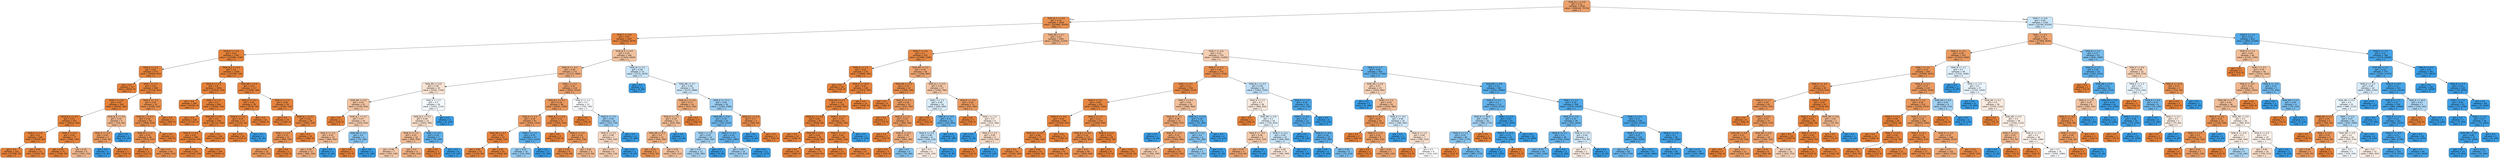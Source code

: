 digraph Tree {
node [shape=box, style="filled, rounded", color="black", fontname=helvetica] ;
edge [fontname=helvetica] ;
0 [label="TASK_N_L <= 0.9\ngini = 0.32\nsamples = 4258\nvalue = [296240, 75750]\nclass = 1", fillcolor="#eca16c"] ;
1 [label="TASK_N_S <= 0.9\ngini = 0.19\nsamples = 3028\nvalue = [263480, 30420]\nclass = 1", fillcolor="#e89050"] ;
0 -> 1 [labeldistance=2.5, labelangle=45, headlabel="True"] ;
2 [label="TASK_F <= 0.9\ngini = 0.07\nsamples = 2027\nvalue = [206920, 8070]\nclass = 1", fillcolor="#e68641"] ;
1 -> 2 ;
3 [label="TASK_R <= -0.5\ngini = 0.01\nsamples = 1781\nvalue = [193480, 1140]\nclass = 1", fillcolor="#e5823a"] ;
2 -> 3 ;
4 [label="TASK_E <= 1.5\ngini = 0.03\nsamples = 572\nvalue = [59780, 810]\nclass = 1", fillcolor="#e5833c"] ;
3 -> 4 ;
5 [label="gini = 0.0\nsamples = 74\nvalue = [8050, 0]\nclass = 1", fillcolor="#e58139"] ;
4 -> 5 ;
6 [label="TASK_I <= 2.5\ngini = 0.03\nsamples = 498\nvalue = [51730, 810]\nclass = 1", fillcolor="#e5833c"] ;
4 -> 6 ;
7 [label="TASK_F <= 0.6\ngini = 0.01\nsamples = 445\nvalue = [46550, 300]\nclass = 1", fillcolor="#e5823a"] ;
6 -> 7 ;
8 [label="TASK_N_S <= 0.5\ngini = 0.01\nsamples = 441\nvalue = [46410, 240]\nclass = 1", fillcolor="#e5823a"] ;
7 -> 8 ;
9 [label="TASK_E <= 2.5\ngini = 0.0\nsamples = 364\nvalue = [38430, 60]\nclass = 1", fillcolor="#e58139"] ;
8 -> 9 ;
10 [label="gini = 0.0\nsamples = 352\nvalue = [37380, 30]\nclass = 1", fillcolor="#e58139"] ;
9 -> 10 ;
11 [label="gini = 0.05\nsamples = 12\nvalue = [1050, 30]\nclass = 1", fillcolor="#e6853f"] ;
9 -> 11 ;
12 [label="TASK_F <= 0.3\ngini = 0.04\nsamples = 77\nvalue = [7980, 180]\nclass = 1", fillcolor="#e6843d"] ;
8 -> 12 ;
13 [label="gini = 0.01\nsamples = 71\nvalue = [7630, 30]\nclass = 1", fillcolor="#e5813a"] ;
12 -> 13 ;
14 [label="gini = 0.42\nsamples = 6\nvalue = [350, 150]\nclass = 1", fillcolor="#f0b78e"] ;
12 -> 14 ;
15 [label="TASK_N_S <= 0.5\ngini = 0.42\nsamples = 4\nvalue = [140, 60]\nclass = 1", fillcolor="#f0b78e"] ;
7 -> 15 ;
16 [label="TASK_D <= 1.5\ngini = 0.29\nsamples = 3\nvalue = [140, 30]\nclass = 1", fillcolor="#eb9c63"] ;
15 -> 16 ;
17 [label="gini = 0.0\nsamples = 1\nvalue = [0, 30]\nclass = 3", fillcolor="#399de5"] ;
16 -> 17 ;
18 [label="gini = 0.0\nsamples = 2\nvalue = [140, 0]\nclass = 1", fillcolor="#e58139"] ;
16 -> 18 ;
19 [label="gini = 0.0\nsamples = 1\nvalue = [0, 30]\nclass = 3", fillcolor="#399de5"] ;
15 -> 19 ;
20 [label="TASK_E <= 2.5\ngini = 0.16\nsamples = 53\nvalue = [5180, 510]\nclass = 1", fillcolor="#e88d4c"] ;
6 -> 20 ;
21 [label="TASK_N_L <= 0.3\ngini = 0.18\nsamples = 50\nvalue = [4690, 510]\nclass = 1", fillcolor="#e88f4f"] ;
20 -> 21 ;
22 [label="TASK_M <= 1.5\ngini = 0.19\nsamples = 46\nvalue = [4270, 510]\nclass = 1", fillcolor="#e89051"] ;
21 -> 22 ;
23 [label="gini = 0.0\nsamples = 2\nvalue = [210, 0]\nclass = 1", fillcolor="#e58139"] ;
22 -> 23 ;
24 [label="gini = 0.2\nsamples = 44\nvalue = [4060, 510]\nclass = 1", fillcolor="#e89152"] ;
22 -> 24 ;
25 [label="gini = 0.0\nsamples = 4\nvalue = [420, 0]\nclass = 1", fillcolor="#e58139"] ;
21 -> 25 ;
26 [label="gini = 0.0\nsamples = 3\nvalue = [490, 0]\nclass = 1", fillcolor="#e58139"] ;
20 -> 26 ;
27 [label="TASK_N_S <= 0.5\ngini = 0.0\nsamples = 1209\nvalue = [133700, 330]\nclass = 1", fillcolor="#e58139"] ;
3 -> 27 ;
28 [label="TASK_D <= 1.5\ngini = 0.0\nsamples = 1092\nvalue = [120610, 150]\nclass = 1", fillcolor="#e58139"] ;
27 -> 28 ;
29 [label="gini = 0.0\nsamples = 394\nvalue = [42350, 0]\nclass = 1", fillcolor="#e58139"] ;
28 -> 29 ;
30 [label="TASK_I <= 1.5\ngini = 0.0\nsamples = 698\nvalue = [78260, 150]\nclass = 1", fillcolor="#e58139"] ;
28 -> 30 ;
31 [label="gini = 0.0\nsamples = 158\nvalue = [17150, 0]\nclass = 1", fillcolor="#e58139"] ;
30 -> 31 ;
32 [label="TASK_RN <= 0.9\ngini = 0.0\nsamples = 540\nvalue = [61110, 150]\nclass = 1", fillcolor="#e58139"] ;
30 -> 32 ;
33 [label="TASK_R <= 0.5\ngini = 0.01\nsamples = 394\nvalue = [44240, 150]\nclass = 1", fillcolor="#e5813a"] ;
32 -> 33 ;
34 [label="gini = 0.02\nsamples = 145\nvalue = [15190, 150]\nclass = 1", fillcolor="#e5823b"] ;
33 -> 34 ;
35 [label="gini = 0.0\nsamples = 249\nvalue = [29050, 0]\nclass = 1", fillcolor="#e58139"] ;
33 -> 35 ;
36 [label="gini = 0.0\nsamples = 146\nvalue = [16870, 0]\nclass = 1", fillcolor="#e58139"] ;
32 -> 36 ;
37 [label="TASK_RN <= 0.9\ngini = 0.03\nsamples = 117\nvalue = [13090, 180]\nclass = 1", fillcolor="#e5833c"] ;
27 -> 37 ;
38 [label="TASK_R <= 0.5\ngini = 0.01\nsamples = 78\nvalue = [8750, 30]\nclass = 1", fillcolor="#e5813a"] ;
37 -> 38 ;
39 [label="TASK_E <= 2.5\ngini = 0.03\nsamples = 17\nvalue = [2170, 30]\nclass = 1", fillcolor="#e5833c"] ;
38 -> 39 ;
40 [label="gini = 0.0\nsamples = 16\nvalue = [2170, 0]\nclass = 1", fillcolor="#e58139"] ;
39 -> 40 ;
41 [label="gini = 0.0\nsamples = 1\nvalue = [0, 30]\nclass = 3", fillcolor="#399de5"] ;
39 -> 41 ;
42 [label="gini = 0.0\nsamples = 61\nvalue = [6580, 0]\nclass = 1", fillcolor="#e58139"] ;
38 -> 42 ;
43 [label="TASK_D <= 1.5\ngini = 0.06\nsamples = 39\nvalue = [4340, 150]\nclass = 1", fillcolor="#e68540"] ;
37 -> 43 ;
44 [label="gini = 0.0\nsamples = 10\nvalue = [1400, 0]\nclass = 1", fillcolor="#e58139"] ;
43 -> 44 ;
45 [label="TASK_N_L <= 0.1\ngini = 0.09\nsamples = 29\nvalue = [2940, 150]\nclass = 1", fillcolor="#e68743"] ;
43 -> 45 ;
46 [label="TASK_I <= 2.5\ngini = 0.23\nsamples = 11\nvalue = [980, 150]\nclass = 1", fillcolor="#e99457"] ;
45 -> 46 ;
47 [label="gini = 0.26\nsamples = 10\nvalue = [840, 150]\nclass = 1", fillcolor="#ea985c"] ;
46 -> 47 ;
48 [label="gini = 0.0\nsamples = 1\nvalue = [140, 0]\nclass = 1", fillcolor="#e58139"] ;
46 -> 48 ;
49 [label="gini = 0.0\nsamples = 18\nvalue = [1960, 0]\nclass = 1", fillcolor="#e58139"] ;
45 -> 49 ;
50 [label="TASK_N_S <= 0.5\ngini = 0.45\nsamples = 246\nvalue = [13440, 6930]\nclass = 1", fillcolor="#f2c29f"] ;
2 -> 50 ;
51 [label="TASK_R <= -0.5\ngini = 0.38\nsamples = 172\nvalue = [11270, 3960]\nclass = 1", fillcolor="#eead7f"] ;
50 -> 51 ;
52 [label="TASK_RN <= 0.9\ngini = 0.49\nsamples = 53\nvalue = [2240, 1740]\nclass = 1", fillcolor="#f9e3d3"] ;
51 -> 52 ;
53 [label="TASK_RN <= 0.5\ngini = 0.45\nsamples = 25\nvalue = [1190, 630]\nclass = 1", fillcolor="#f3c4a2"] ;
52 -> 53 ;
54 [label="gini = 0.0\nsamples = 1\nvalue = [140, 0]\nclass = 1", fillcolor="#e58139"] ;
53 -> 54 ;
55 [label="TASK_N_L <= 0.1\ngini = 0.47\nsamples = 24\nvalue = [1050, 630]\nclass = 1", fillcolor="#f5cdb0"] ;
53 -> 55 ;
56 [label="TASK_E <= 2.5\ngini = 0.43\nsamples = 20\nvalue = [980, 450]\nclass = 1", fillcolor="#f1bb94"] ;
55 -> 56 ;
57 [label="gini = 0.39\nsamples = 17\nvalue = [980, 360]\nclass = 1", fillcolor="#efaf82"] ;
56 -> 57 ;
58 [label="gini = 0.0\nsamples = 3\nvalue = [0, 90]\nclass = 3", fillcolor="#399de5"] ;
56 -> 58 ;
59 [label="TASK_RN <= 0.7\ngini = 0.4\nsamples = 4\nvalue = [70, 180]\nclass = 3", fillcolor="#86c3ef"] ;
55 -> 59 ;
60 [label="gini = 0.0\nsamples = 1\nvalue = [70, 0]\nclass = 1", fillcolor="#e58139"] ;
59 -> 60 ;
61 [label="gini = 0.0\nsamples = 3\nvalue = [0, 180]\nclass = 3", fillcolor="#399de5"] ;
59 -> 61 ;
62 [label="TASK_E <= 2.5\ngini = 0.5\nsamples = 28\nvalue = [1050, 1110]\nclass = 3", fillcolor="#f4fafe"] ;
52 -> 62 ;
63 [label="TASK_N_S <= 0.3\ngini = 0.49\nsamples = 23\nvalue = [1050, 780]\nclass = 1", fillcolor="#f8dfcc"] ;
62 -> 63 ;
64 [label="TASK_D <= 1.5\ngini = 0.43\nsamples = 16\nvalue = [980, 450]\nclass = 1", fillcolor="#f1bb94"] ;
63 -> 64 ;
65 [label="gini = 0.46\nsamples = 7\nvalue = [420, 240]\nclass = 1", fillcolor="#f4c9aa"] ;
64 -> 65 ;
66 [label="gini = 0.4\nsamples = 9\nvalue = [560, 210]\nclass = 1", fillcolor="#efb083"] ;
64 -> 66 ;
67 [label="TASK_I <= 1.5\ngini = 0.29\nsamples = 7\nvalue = [70, 330]\nclass = 3", fillcolor="#63b2eb"] ;
63 -> 67 ;
68 [label="gini = 0.0\nsamples = 1\nvalue = [70, 0]\nclass = 1", fillcolor="#e58139"] ;
67 -> 68 ;
69 [label="gini = 0.0\nsamples = 6\nvalue = [0, 330]\nclass = 3", fillcolor="#399de5"] ;
67 -> 69 ;
70 [label="gini = 0.0\nsamples = 5\nvalue = [0, 330]\nclass = 3", fillcolor="#399de5"] ;
62 -> 70 ;
71 [label="TASK_I <= 2.5\ngini = 0.32\nsamples = 119\nvalue = [9030, 2220]\nclass = 1", fillcolor="#eba06a"] ;
51 -> 71 ;
72 [label="TASK_N_L <= 0.1\ngini = 0.26\nsamples = 98\nvalue = [8330, 1500]\nclass = 1", fillcolor="#ea985d"] ;
71 -> 72 ;
73 [label="TASK_E <= 2.5\ngini = 0.29\nsamples = 81\nvalue = [6300, 1350]\nclass = 1", fillcolor="#eb9c63"] ;
72 -> 73 ;
74 [label="TASK_RN <= 0.7\ngini = 0.04\nsamples = 54\nvalue = [6090, 120]\nclass = 1", fillcolor="#e6833d"] ;
73 -> 74 ;
75 [label="gini = 0.09\nsamples = 12\nvalue = [1190, 60]\nclass = 1", fillcolor="#e68743"] ;
74 -> 75 ;
76 [label="gini = 0.02\nsamples = 42\nvalue = [4900, 60]\nclass = 1", fillcolor="#e5833b"] ;
74 -> 76 ;
77 [label="TASK_I <= 1.5\ngini = 0.25\nsamples = 27\nvalue = [210, 1230]\nclass = 3", fillcolor="#5baee9"] ;
73 -> 77 ;
78 [label="gini = 0.43\nsamples = 10\nvalue = [210, 450]\nclass = 3", fillcolor="#95cbf1"] ;
77 -> 78 ;
79 [label="gini = 0.0\nsamples = 17\nvalue = [0, 780]\nclass = 3", fillcolor="#399de5"] ;
77 -> 79 ;
80 [label="TASK_N_S <= 0.3\ngini = 0.13\nsamples = 17\nvalue = [2030, 150]\nclass = 1", fillcolor="#e78a48"] ;
72 -> 80 ;
81 [label="gini = 0.0\nsamples = 8\nvalue = [1120, 0]\nclass = 1", fillcolor="#e58139"] ;
80 -> 81 ;
82 [label="TASK_E <= 2.5\ngini = 0.24\nsamples = 9\nvalue = [910, 150]\nclass = 1", fillcolor="#e9965a"] ;
80 -> 82 ;
83 [label="gini = 0.15\nsamples = 6\nvalue = [700, 60]\nclass = 1", fillcolor="#e78c4a"] ;
82 -> 83 ;
84 [label="gini = 0.42\nsamples = 3\nvalue = [210, 90]\nclass = 1", fillcolor="#f0b78e"] ;
82 -> 84 ;
85 [label="TASK_D <= 1.5\ngini = 0.5\nsamples = 21\nvalue = [700, 720]\nclass = 3", fillcolor="#fafcfe"] ;
71 -> 85 ;
86 [label="gini = 0.0\nsamples = 3\nvalue = [350, 0]\nclass = 1", fillcolor="#e58139"] ;
85 -> 86 ;
87 [label="TASK_E <= 2.5\ngini = 0.44\nsamples = 18\nvalue = [350, 720]\nclass = 3", fillcolor="#99cdf2"] ;
85 -> 87 ;
88 [label="TASK_D <= 2.5\ngini = 0.48\nsamples = 7\nvalue = [350, 240]\nclass = 1", fillcolor="#f7d7c1"] ;
87 -> 88 ;
89 [label="gini = 0.47\nsamples = 6\nvalue = [350, 210]\nclass = 1", fillcolor="#f5cdb0"] ;
88 -> 89 ;
90 [label="gini = 0.0\nsamples = 1\nvalue = [0, 30]\nclass = 3", fillcolor="#399de5"] ;
88 -> 90 ;
91 [label="gini = 0.0\nsamples = 11\nvalue = [0, 480]\nclass = 3", fillcolor="#399de5"] ;
87 -> 91 ;
92 [label="TASK_M <= 1.5\ngini = 0.49\nsamples = 74\nvalue = [2170, 2970]\nclass = 3", fillcolor="#cae5f8"] ;
50 -> 92 ;
93 [label="gini = 0.0\nsamples = 1\nvalue = [0, 90]\nclass = 3", fillcolor="#399de5"] ;
92 -> 93 ;
94 [label="TASK_RN <= 0.7\ngini = 0.49\nsamples = 73\nvalue = [2170, 2880]\nclass = 3", fillcolor="#cee7f9"] ;
92 -> 94 ;
95 [label="TASK_N_L <= 0.5\ngini = 0.37\nsamples = 14\nvalue = [910, 300]\nclass = 1", fillcolor="#eeab7a"] ;
94 -> 95 ;
96 [label="TASK_D <= 2.5\ngini = 0.44\nsamples = 12\nvalue = [630, 300]\nclass = 1", fillcolor="#f1bd97"] ;
95 -> 96 ;
97 [label="TASK_RN <= 0.3\ngini = 0.4\nsamples = 11\nvalue = [630, 240]\nclass = 1", fillcolor="#efb184"] ;
96 -> 97 ;
98 [label="gini = 0.22\nsamples = 2\nvalue = [210, 30]\nclass = 1", fillcolor="#e99355"] ;
97 -> 98 ;
99 [label="gini = 0.44\nsamples = 9\nvalue = [420, 210]\nclass = 1", fillcolor="#f2c09c"] ;
97 -> 99 ;
100 [label="gini = 0.0\nsamples = 1\nvalue = [0, 60]\nclass = 3", fillcolor="#399de5"] ;
96 -> 100 ;
101 [label="gini = 0.0\nsamples = 2\nvalue = [280, 0]\nclass = 1", fillcolor="#e58139"] ;
95 -> 101 ;
102 [label="TASK_R <= 27.5\ngini = 0.44\nsamples = 59\nvalue = [1260, 2580]\nclass = 3", fillcolor="#9acdf2"] ;
94 -> 102 ;
103 [label="TASK_RN <= 0.9\ngini = 0.34\nsamples = 55\nvalue = [700, 2520]\nclass = 3", fillcolor="#70b8ec"] ;
102 -> 103 ;
104 [label="TASK_I <= 2.5\ngini = 0.45\nsamples = 14\nvalue = [280, 540]\nclass = 3", fillcolor="#a0d0f2"] ;
103 -> 104 ;
105 [label="gini = 0.47\nsamples = 12\nvalue = [280, 480]\nclass = 3", fillcolor="#acd6f4"] ;
104 -> 105 ;
106 [label="gini = 0.0\nsamples = 2\nvalue = [0, 60]\nclass = 3", fillcolor="#399de5"] ;
104 -> 106 ;
107 [label="TASK_E <= 2.5\ngini = 0.29\nsamples = 41\nvalue = [420, 1980]\nclass = 3", fillcolor="#63b2eb"] ;
103 -> 107 ;
108 [label="gini = 0.45\nsamples = 19\nvalue = [420, 810]\nclass = 3", fillcolor="#a0d0f2"] ;
107 -> 108 ;
109 [label="gini = 0.0\nsamples = 22\nvalue = [0, 1170]\nclass = 3", fillcolor="#399de5"] ;
107 -> 109 ;
110 [label="TASK_N_L <= 0.4\ngini = 0.17\nsamples = 4\nvalue = [560, 60]\nclass = 1", fillcolor="#e88e4e"] ;
102 -> 110 ;
111 [label="gini = 0.0\nsamples = 1\nvalue = [0, 60]\nclass = 3", fillcolor="#399de5"] ;
110 -> 111 ;
112 [label="gini = 0.0\nsamples = 3\nvalue = [560, 0]\nclass = 1", fillcolor="#e58139"] ;
110 -> 112 ;
113 [label="TASK_RN <= 0.7\ngini = 0.41\nsamples = 1001\nvalue = [56560, 22350]\nclass = 1", fillcolor="#efb387"] ;
1 -> 113 ;
114 [label="TASK_F <= 0.6\ngini = 0.1\nsamples = 222\nvalue = [21980, 1260]\nclass = 1", fillcolor="#e68844"] ;
113 -> 114 ;
115 [label="TASK_D <= 1.5\ngini = 0.03\nsamples = 176\nvalue = [18690, 300]\nclass = 1", fillcolor="#e5833c"] ;
114 -> 115 ;
116 [label="gini = 0.0\nsamples = 28\nvalue = [3220, 0]\nclass = 1", fillcolor="#e58139"] ;
115 -> 116 ;
117 [label="TASK_R <= 16.0\ngini = 0.04\nsamples = 148\nvalue = [15470, 300]\nclass = 1", fillcolor="#e6833d"] ;
115 -> 117 ;
118 [label="TASK_RN <= 0.5\ngini = 0.04\nsamples = 126\nvalue = [12880, 300]\nclass = 1", fillcolor="#e6843e"] ;
117 -> 118 ;
119 [label="TASK_N_L <= 0.5\ngini = 0.02\nsamples = 65\nvalue = [6580, 60]\nclass = 1", fillcolor="#e5823b"] ;
118 -> 119 ;
120 [label="gini = 0.0\nsamples = 32\nvalue = [3290, 0]\nclass = 1", fillcolor="#e58139"] ;
119 -> 120 ;
121 [label="TASK_RN <= 0.3\ngini = 0.04\nsamples = 33\nvalue = [3290, 60]\nclass = 1", fillcolor="#e5833d"] ;
119 -> 121 ;
122 [label="gini = 0.0\nsamples = 19\nvalue = [1890, 0]\nclass = 1", fillcolor="#e58139"] ;
121 -> 122 ;
123 [label="gini = 0.08\nsamples = 14\nvalue = [1400, 60]\nclass = 1", fillcolor="#e68641"] ;
121 -> 123 ;
124 [label="TASK_E <= 2.5\ngini = 0.07\nsamples = 61\nvalue = [6300, 240]\nclass = 1", fillcolor="#e68641"] ;
118 -> 124 ;
125 [label="TASK_E <= 1.5\ngini = 0.04\nsamples = 58\nvalue = [6300, 120]\nclass = 1", fillcolor="#e5833d"] ;
124 -> 125 ;
126 [label="gini = 0.0\nsamples = 11\nvalue = [1050, 0]\nclass = 1", fillcolor="#e58139"] ;
125 -> 126 ;
127 [label="gini = 0.04\nsamples = 47\nvalue = [5250, 120]\nclass = 1", fillcolor="#e6843e"] ;
125 -> 127 ;
128 [label="gini = 0.0\nsamples = 3\nvalue = [0, 120]\nclass = 3", fillcolor="#399de5"] ;
124 -> 128 ;
129 [label="gini = 0.0\nsamples = 22\nvalue = [2590, 0]\nclass = 1", fillcolor="#e58139"] ;
117 -> 129 ;
130 [label="TASK_RN <= 0.5\ngini = 0.35\nsamples = 46\nvalue = [3290, 960]\nclass = 1", fillcolor="#eda673"] ;
114 -> 130 ;
131 [label="TASK_RN <= 0.3\ngini = 0.16\nsamples = 19\nvalue = [1890, 180]\nclass = 1", fillcolor="#e78d4c"] ;
130 -> 131 ;
132 [label="gini = 0.0\nsamples = 9\nvalue = [980, 0]\nclass = 1", fillcolor="#e58139"] ;
131 -> 132 ;
133 [label="TASK_D <= 1.5\ngini = 0.28\nsamples = 10\nvalue = [910, 180]\nclass = 1", fillcolor="#ea9a60"] ;
131 -> 133 ;
134 [label="gini = 0.0\nsamples = 1\nvalue = [70, 0]\nclass = 1", fillcolor="#e58139"] ;
133 -> 134 ;
135 [label="TASK_E <= 1.5\ngini = 0.29\nsamples = 9\nvalue = [840, 180]\nclass = 1", fillcolor="#eb9c63"] ;
133 -> 135 ;
136 [label="gini = 0.0\nsamples = 2\nvalue = [350, 0]\nclass = 1", fillcolor="#e58139"] ;
135 -> 136 ;
137 [label="TASK_R <= 0.5\ngini = 0.39\nsamples = 7\nvalue = [490, 180]\nclass = 1", fillcolor="#efaf82"] ;
135 -> 137 ;
138 [label="gini = 0.0\nsamples = 3\nvalue = [420, 0]\nclass = 1", fillcolor="#e58139"] ;
137 -> 138 ;
139 [label="gini = 0.4\nsamples = 4\nvalue = [70, 180]\nclass = 3", fillcolor="#86c3ef"] ;
137 -> 139 ;
140 [label="TASK_N_L <= 0.5\ngini = 0.46\nsamples = 27\nvalue = [1400, 780]\nclass = 1", fillcolor="#f3c7a7"] ;
130 -> 140 ;
141 [label="TASK_I <= 1.5\ngini = 0.49\nsamples = 16\nvalue = [490, 600]\nclass = 3", fillcolor="#dbedfa"] ;
140 -> 141 ;
142 [label="gini = 0.0\nsamples = 2\nvalue = [350, 0]\nclass = 1", fillcolor="#e58139"] ;
141 -> 142 ;
143 [label="TASK_R <= -0.5\ngini = 0.31\nsamples = 14\nvalue = [140, 600]\nclass = 3", fillcolor="#67b4eb"] ;
141 -> 143 ;
144 [label="TASK_E <= 2.5\ngini = 0.48\nsamples = 6\nvalue = [140, 210]\nclass = 3", fillcolor="#bddef6"] ;
143 -> 144 ;
145 [label="gini = 0.5\nsamples = 4\nvalue = [140, 120]\nclass = 1", fillcolor="#fbede3"] ;
144 -> 145 ;
146 [label="gini = 0.0\nsamples = 2\nvalue = [0, 90]\nclass = 3", fillcolor="#399de5"] ;
144 -> 146 ;
147 [label="gini = 0.0\nsamples = 8\nvalue = [0, 390]\nclass = 3", fillcolor="#399de5"] ;
143 -> 147 ;
148 [label="TASK_R <= -0.5\ngini = 0.28\nsamples = 11\nvalue = [910, 180]\nclass = 1", fillcolor="#ea9a60"] ;
140 -> 148 ;
149 [label="gini = 0.0\nsamples = 5\nvalue = [700, 0]\nclass = 1", fillcolor="#e58139"] ;
148 -> 149 ;
150 [label="TASK_I <= 1.5\ngini = 0.5\nsamples = 6\nvalue = [210, 180]\nclass = 1", fillcolor="#fbede3"] ;
148 -> 150 ;
151 [label="gini = 0.0\nsamples = 1\nvalue = [0, 30]\nclass = 3", fillcolor="#399de5"] ;
150 -> 151 ;
152 [label="TASK_E <= 2.5\ngini = 0.49\nsamples = 5\nvalue = [210, 150]\nclass = 1", fillcolor="#f8dbc6"] ;
150 -> 152 ;
153 [label="gini = 0.0\nsamples = 2\nvalue = [210, 0]\nclass = 1", fillcolor="#e58139"] ;
152 -> 153 ;
154 [label="gini = 0.0\nsamples = 3\nvalue = [0, 150]\nclass = 3", fillcolor="#399de5"] ;
152 -> 154 ;
155 [label="TASK_F <= 0.9\ngini = 0.47\nsamples = 779\nvalue = [34580, 21090]\nclass = 1", fillcolor="#f5ceb2"] ;
113 -> 155 ;
156 [label="TASK_E <= 2.5\ngini = 0.19\nsamples = 374\nvalue = [31010, 3750]\nclass = 1", fillcolor="#e89051"] ;
155 -> 156 ;
157 [label="TASK_I <= 2.5\ngini = 0.13\nsamples = 330\nvalue = [29960, 2220]\nclass = 1", fillcolor="#e78a48"] ;
156 -> 157 ;
158 [label="TASK_F <= 0.1\ngini = 0.08\nsamples = 291\nvalue = [28000, 1260]\nclass = 1", fillcolor="#e68742"] ;
157 -> 158 ;
159 [label="TASK_R <= -0.5\ngini = 0.04\nsamples = 148\nvalue = [15540, 330]\nclass = 1", fillcolor="#e6843d"] ;
158 -> 159 ;
160 [label="TASK_N_L <= 0.5\ngini = 0.08\nsamples = 77\nvalue = [7980, 330]\nclass = 1", fillcolor="#e68641"] ;
159 -> 160 ;
161 [label="gini = 0.1\nsamples = 54\nvalue = [5180, 300]\nclass = 1", fillcolor="#e78844"] ;
160 -> 161 ;
162 [label="gini = 0.02\nsamples = 23\nvalue = [2800, 30]\nclass = 1", fillcolor="#e5823b"] ;
160 -> 162 ;
163 [label="gini = 0.0\nsamples = 71\nvalue = [7560, 0]\nclass = 1", fillcolor="#e58139"] ;
159 -> 163 ;
164 [label="TASK_R <= 1.5\ngini = 0.13\nsamples = 143\nvalue = [12460, 930]\nclass = 1", fillcolor="#e78a48"] ;
158 -> 164 ;
165 [label="TASK_N_L <= 0.3\ngini = 0.16\nsamples = 115\nvalue = [9590, 900]\nclass = 1", fillcolor="#e78d4c"] ;
164 -> 165 ;
166 [label="gini = 0.09\nsamples = 55\nvalue = [4760, 240]\nclass = 1", fillcolor="#e68743"] ;
165 -> 166 ;
167 [label="gini = 0.21\nsamples = 60\nvalue = [4830, 660]\nclass = 1", fillcolor="#e99254"] ;
165 -> 167 ;
168 [label="TASK_D <= 1.5\ngini = 0.02\nsamples = 28\nvalue = [2870, 30]\nclass = 1", fillcolor="#e5823b"] ;
164 -> 168 ;
169 [label="gini = 0.0\nsamples = 8\nvalue = [770, 0]\nclass = 1", fillcolor="#e58139"] ;
168 -> 169 ;
170 [label="gini = 0.03\nsamples = 20\nvalue = [2100, 30]\nclass = 1", fillcolor="#e5833c"] ;
168 -> 170 ;
171 [label="TASK_F <= 0.3\ngini = 0.44\nsamples = 39\nvalue = [1960, 960]\nclass = 1", fillcolor="#f2bf9a"] ;
157 -> 171 ;
172 [label="TASK_M <= 1.5\ngini = 0.36\nsamples = 31\nvalue = [1890, 570]\nclass = 1", fillcolor="#eda775"] ;
171 -> 172 ;
173 [label="gini = 0.0\nsamples = 2\nvalue = [0, 90]\nclass = 3", fillcolor="#399de5"] ;
172 -> 173 ;
174 [label="TASK_R <= -0.5\ngini = 0.32\nsamples = 29\nvalue = [1890, 480]\nclass = 1", fillcolor="#eca16b"] ;
172 -> 174 ;
175 [label="gini = 0.47\nsamples = 15\nvalue = [560, 330]\nclass = 1", fillcolor="#f4cbae"] ;
174 -> 175 ;
176 [label="gini = 0.18\nsamples = 14\nvalue = [1330, 150]\nclass = 1", fillcolor="#e88f4f"] ;
174 -> 176 ;
177 [label="TASK_N_L <= 0.5\ngini = 0.26\nsamples = 8\nvalue = [70, 390]\nclass = 3", fillcolor="#5dafea"] ;
171 -> 177 ;
178 [label="TASK_D <= 2.5\ngini = 0.4\nsamples = 4\nvalue = [70, 180]\nclass = 3", fillcolor="#86c3ef"] ;
177 -> 178 ;
179 [label="gini = 0.43\nsamples = 3\nvalue = [70, 150]\nclass = 3", fillcolor="#95cbf1"] ;
178 -> 179 ;
180 [label="gini = 0.0\nsamples = 1\nvalue = [0, 30]\nclass = 3", fillcolor="#399de5"] ;
178 -> 180 ;
181 [label="gini = 0.0\nsamples = 4\nvalue = [0, 210]\nclass = 3", fillcolor="#399de5"] ;
177 -> 181 ;
182 [label="TASK_N_L <= 0.5\ngini = 0.48\nsamples = 44\nvalue = [1050, 1530]\nclass = 3", fillcolor="#c1e0f7"] ;
156 -> 182 ;
183 [label="TASK_D <= 1.5\ngini = 0.5\nsamples = 28\nvalue = [980, 810]\nclass = 1", fillcolor="#fae9dd"] ;
182 -> 183 ;
184 [label="gini = 0.0\nsamples = 2\nvalue = [280, 0]\nclass = 1", fillcolor="#e58139"] ;
183 -> 184 ;
185 [label="TASK_RN <= 0.9\ngini = 0.5\nsamples = 26\nvalue = [700, 810]\nclass = 3", fillcolor="#e4f2fb"] ;
183 -> 185 ;
186 [label="TASK_R <= -0.5\ngini = 0.46\nsamples = 4\nvalue = [210, 120]\nclass = 1", fillcolor="#f4c9aa"] ;
185 -> 186 ;
187 [label="gini = 0.35\nsamples = 3\nvalue = [210, 60]\nclass = 1", fillcolor="#eca572"] ;
186 -> 187 ;
188 [label="gini = 0.0\nsamples = 1\nvalue = [0, 60]\nclass = 3", fillcolor="#399de5"] ;
186 -> 188 ;
189 [label="TASK_F <= 0.3\ngini = 0.49\nsamples = 22\nvalue = [490, 690]\nclass = 3", fillcolor="#c6e3f7"] ;
185 -> 189 ;
190 [label="gini = 0.49\nsamples = 15\nvalue = [490, 390]\nclass = 1", fillcolor="#fae5d7"] ;
189 -> 190 ;
191 [label="gini = 0.0\nsamples = 7\nvalue = [0, 300]\nclass = 3", fillcolor="#399de5"] ;
189 -> 191 ;
192 [label="TASK_R <= 1.5\ngini = 0.16\nsamples = 16\nvalue = [70, 720]\nclass = 3", fillcolor="#4ca7e8"] ;
182 -> 192 ;
193 [label="TASK_F <= 0.1\ngini = 0.21\nsamples = 12\nvalue = [70, 510]\nclass = 3", fillcolor="#54aae9"] ;
192 -> 193 ;
194 [label="gini = 0.0\nsamples = 2\nvalue = [0, 120]\nclass = 3", fillcolor="#399de5"] ;
193 -> 194 ;
195 [label="TASK_R <= -0.5\ngini = 0.26\nsamples = 10\nvalue = [70, 390]\nclass = 3", fillcolor="#5dafea"] ;
193 -> 195 ;
196 [label="gini = 0.0\nsamples = 4\nvalue = [0, 180]\nclass = 3", fillcolor="#399de5"] ;
195 -> 196 ;
197 [label="gini = 0.38\nsamples = 6\nvalue = [70, 210]\nclass = 3", fillcolor="#7bbeee"] ;
195 -> 197 ;
198 [label="gini = 0.0\nsamples = 4\nvalue = [0, 210]\nclass = 3", fillcolor="#399de5"] ;
192 -> 198 ;
199 [label="TASK_E <= 1.5\ngini = 0.28\nsamples = 405\nvalue = [3570, 17340]\nclass = 3", fillcolor="#62b1ea"] ;
155 -> 199 ;
200 [label="TASK_RN <= 0.9\ngini = 0.47\nsamples = 23\nvalue = [1050, 660]\nclass = 1", fillcolor="#f5d0b5"] ;
199 -> 200 ;
201 [label="gini = 0.0\nsamples = 3\nvalue = [0, 180]\nclass = 3", fillcolor="#399de5"] ;
200 -> 201 ;
202 [label="TASK_I <= 1.5\ngini = 0.43\nsamples = 20\nvalue = [1050, 480]\nclass = 1", fillcolor="#f1bb94"] ;
200 -> 202 ;
203 [label="TASK_R <= -0.5\ngini = 0.23\nsamples = 10\nvalue = [770, 120]\nclass = 1", fillcolor="#e99558"] ;
202 -> 203 ;
204 [label="gini = 0.0\nsamples = 2\nvalue = [280, 0]\nclass = 1", fillcolor="#e58139"] ;
203 -> 204 ;
205 [label="TASK_D <= 1.5\ngini = 0.32\nsamples = 8\nvalue = [490, 120]\nclass = 1", fillcolor="#eba069"] ;
203 -> 205 ;
206 [label="gini = 0.0\nsamples = 1\nvalue = [70, 0]\nclass = 1", fillcolor="#e58139"] ;
205 -> 206 ;
207 [label="gini = 0.35\nsamples = 7\nvalue = [420, 120]\nclass = 1", fillcolor="#eca572"] ;
205 -> 207 ;
208 [label="TASK_R <= -0.5\ngini = 0.49\nsamples = 10\nvalue = [280, 360]\nclass = 3", fillcolor="#d3e9f9"] ;
202 -> 208 ;
209 [label="gini = 0.0\nsamples = 3\nvalue = [0, 150]\nclass = 3", fillcolor="#399de5"] ;
208 -> 209 ;
210 [label="TASK_D <= 1.5\ngini = 0.49\nsamples = 7\nvalue = [280, 210]\nclass = 1", fillcolor="#f8e0ce"] ;
208 -> 210 ;
211 [label="gini = 0.0\nsamples = 1\nvalue = [70, 0]\nclass = 1", fillcolor="#e58139"] ;
210 -> 211 ;
212 [label="gini = 0.5\nsamples = 6\nvalue = [210, 210]\nclass = 1", fillcolor="#ffffff"] ;
210 -> 212 ;
213 [label="TASK_RN <= 0.9\ngini = 0.23\nsamples = 382\nvalue = [2520, 16680]\nclass = 3", fillcolor="#57ace9"] ;
199 -> 213 ;
214 [label="TASK_E <= 2.5\ngini = 0.3\nsamples = 113\nvalue = [1050, 4710]\nclass = 3", fillcolor="#65b3eb"] ;
213 -> 214 ;
215 [label="TASK_R <= 34.0\ngini = 0.46\nsamples = 50\nvalue = [980, 1770]\nclass = 3", fillcolor="#a7d3f3"] ;
214 -> 215 ;
216 [label="TASK_D <= 1.5\ngini = 0.41\nsamples = 48\nvalue = [700, 1770]\nclass = 3", fillcolor="#87c4ef"] ;
215 -> 216 ;
217 [label="gini = 0.0\nsamples = 2\nvalue = [210, 0]\nclass = 1", fillcolor="#e58139"] ;
216 -> 217 ;
218 [label="gini = 0.34\nsamples = 46\nvalue = [490, 1770]\nclass = 3", fillcolor="#70b8ec"] ;
216 -> 218 ;
219 [label="gini = 0.0\nsamples = 2\nvalue = [280, 0]\nclass = 1", fillcolor="#e58139"] ;
215 -> 219 ;
220 [label="TASK_I <= 1.5\ngini = 0.05\nsamples = 63\nvalue = [70, 2940]\nclass = 3", fillcolor="#3e9fe6"] ;
214 -> 220 ;
221 [label="TASK_R <= 21.5\ngini = 0.12\nsamples = 22\nvalue = [70, 1050]\nclass = 3", fillcolor="#46a4e7"] ;
220 -> 221 ;
222 [label="gini = 0.0\nsamples = 21\nvalue = [0, 1050]\nclass = 3", fillcolor="#399de5"] ;
221 -> 222 ;
223 [label="gini = 0.0\nsamples = 1\nvalue = [70, 0]\nclass = 1", fillcolor="#e58139"] ;
221 -> 223 ;
224 [label="gini = 0.0\nsamples = 41\nvalue = [0, 1890]\nclass = 3", fillcolor="#399de5"] ;
220 -> 224 ;
225 [label="TASK_I <= 1.5\ngini = 0.19\nsamples = 269\nvalue = [1470, 11970]\nclass = 3", fillcolor="#51a9e8"] ;
213 -> 225 ;
226 [label="TASK_R <= 3.0\ngini = 0.33\nsamples = 39\nvalue = [420, 1620]\nclass = 3", fillcolor="#6cb6ec"] ;
225 -> 226 ;
227 [label="TASK_R <= 1.5\ngini = 0.3\nsamples = 36\nvalue = [350, 1530]\nclass = 3", fillcolor="#66b3eb"] ;
226 -> 227 ;
228 [label="gini = 0.33\nsamples = 34\nvalue = [350, 1350]\nclass = 3", fillcolor="#6cb6ec"] ;
227 -> 228 ;
229 [label="gini = 0.0\nsamples = 2\nvalue = [0, 180]\nclass = 3", fillcolor="#399de5"] ;
227 -> 229 ;
230 [label="TASK_R <= 7.0\ngini = 0.49\nsamples = 3\nvalue = [70, 90]\nclass = 3", fillcolor="#d3e9f9"] ;
226 -> 230 ;
231 [label="gini = 0.5\nsamples = 2\nvalue = [70, 60]\nclass = 1", fillcolor="#fbede3"] ;
230 -> 231 ;
232 [label="gini = 0.0\nsamples = 1\nvalue = [0, 30]\nclass = 3", fillcolor="#399de5"] ;
230 -> 232 ;
233 [label="TASK_I <= 2.5\ngini = 0.17\nsamples = 230\nvalue = [1050, 10350]\nclass = 3", fillcolor="#4da7e8"] ;
225 -> 233 ;
234 [label="TASK_E <= 2.5\ngini = 0.21\nsamples = 134\nvalue = [840, 6390]\nclass = 3", fillcolor="#53aae8"] ;
233 -> 234 ;
235 [label="gini = 0.32\nsamples = 58\nvalue = [700, 2730]\nclass = 3", fillcolor="#6cb6ec"] ;
234 -> 235 ;
236 [label="gini = 0.07\nsamples = 76\nvalue = [140, 3660]\nclass = 3", fillcolor="#41a1e6"] ;
234 -> 236 ;
237 [label="TASK_E <= 2.5\ngini = 0.1\nsamples = 96\nvalue = [210, 3960]\nclass = 3", fillcolor="#44a2e6"] ;
233 -> 237 ;
238 [label="gini = 0.07\nsamples = 48\nvalue = [70, 1980]\nclass = 3", fillcolor="#40a0e6"] ;
237 -> 238 ;
239 [label="gini = 0.12\nsamples = 48\nvalue = [140, 1980]\nclass = 3", fillcolor="#47a4e7"] ;
237 -> 239 ;
240 [label="TASK_F <= 0.9\ngini = 0.49\nsamples = 1230\nvalue = [32760, 45330]\nclass = 3", fillcolor="#c8e4f8"] ;
0 -> 240 [labeldistance=2.5, labelangle=-45, headlabel="False"] ;
241 [label="TASK_I <= 2.5\ngini = 0.35\nsamples = 416\nvalue = [27860, 8040]\nclass = 1", fillcolor="#eda572"] ;
240 -> 241 ;
242 [label="TASK_E <= 2.5\ngini = 0.28\nsamples = 353\nvalue = [27020, 5460]\nclass = 1", fillcolor="#ea9a61"] ;
241 -> 242 ;
243 [label="TASK_I <= 1.5\ngini = 0.23\nsamples = 305\nvalue = [25690, 3870]\nclass = 1", fillcolor="#e99457"] ;
242 -> 243 ;
244 [label="TASK_R <= -0.5\ngini = 0.12\nsamples = 85\nvalue = [9100, 630]\nclass = 1", fillcolor="#e78a47"] ;
243 -> 244 ;
245 [label="TASK_D <= 1.5\ngini = 0.24\nsamples = 43\nvalue = [3570, 570]\nclass = 1", fillcolor="#e99559"] ;
244 -> 245 ;
246 [label="gini = 0.0\nsamples = 6\nvalue = [560, 0]\nclass = 1", fillcolor="#e58139"] ;
245 -> 246 ;
247 [label="TASK_F <= 0.1\ngini = 0.27\nsamples = 37\nvalue = [3010, 570]\nclass = 1", fillcolor="#ea995e"] ;
245 -> 247 ;
248 [label="TASK_RN <= 0.9\ngini = 0.21\nsamples = 19\nvalue = [1750, 240]\nclass = 1", fillcolor="#e99254"] ;
247 -> 248 ;
249 [label="gini = 0.0\nsamples = 7\nvalue = [700, 0]\nclass = 1", fillcolor="#e58139"] ;
248 -> 249 ;
250 [label="gini = 0.3\nsamples = 12\nvalue = [1050, 240]\nclass = 1", fillcolor="#eb9e66"] ;
248 -> 250 ;
251 [label="TASK_RN <= 0.9\ngini = 0.33\nsamples = 18\nvalue = [1260, 330]\nclass = 1", fillcolor="#eca26d"] ;
247 -> 251 ;
252 [label="gini = 0.12\nsamples = 8\nvalue = [840, 60]\nclass = 1", fillcolor="#e78a47"] ;
251 -> 252 ;
253 [label="gini = 0.48\nsamples = 10\nvalue = [420, 270]\nclass = 1", fillcolor="#f6d2b8"] ;
251 -> 253 ;
254 [label="TASK_F <= 0.6\ngini = 0.02\nsamples = 42\nvalue = [5530, 60]\nclass = 1", fillcolor="#e5823b"] ;
244 -> 254 ;
255 [label="TASK_F <= 0.1\ngini = 0.01\nsamples = 40\nvalue = [5460, 30]\nclass = 1", fillcolor="#e5823a"] ;
254 -> 255 ;
256 [label="gini = 0.0\nsamples = 18\nvalue = [2590, 0]\nclass = 1", fillcolor="#e58139"] ;
255 -> 256 ;
257 [label="TASK_E <= 1.5\ngini = 0.02\nsamples = 22\nvalue = [2870, 30]\nclass = 1", fillcolor="#e5823b"] ;
255 -> 257 ;
258 [label="gini = 0.0\nsamples = 11\nvalue = [1470, 0]\nclass = 1", fillcolor="#e58139"] ;
257 -> 258 ;
259 [label="gini = 0.04\nsamples = 11\nvalue = [1400, 30]\nclass = 1", fillcolor="#e6843d"] ;
257 -> 259 ;
260 [label="TASK_RN <= 0.6\ngini = 0.42\nsamples = 2\nvalue = [70, 30]\nclass = 1", fillcolor="#f0b78e"] ;
254 -> 260 ;
261 [label="gini = 0.0\nsamples = 1\nvalue = [70, 0]\nclass = 1", fillcolor="#e58139"] ;
260 -> 261 ;
262 [label="gini = 0.0\nsamples = 1\nvalue = [0, 30]\nclass = 3", fillcolor="#399de5"] ;
260 -> 262 ;
263 [label="TASK_D <= 2.5\ngini = 0.27\nsamples = 220\nvalue = [16590, 3240]\nclass = 1", fillcolor="#ea9a60"] ;
243 -> 263 ;
264 [label="TASK_D <= 1.5\ngini = 0.26\nsamples = 214\nvalue = [16450, 2970]\nclass = 1", fillcolor="#ea985d"] ;
263 -> 264 ;
265 [label="TASK_F <= 0.1\ngini = 0.02\nsamples = 28\nvalue = [2520, 30]\nclass = 1", fillcolor="#e5823b"] ;
264 -> 265 ;
266 [label="gini = 0.0\nsamples = 16\nvalue = [1400, 0]\nclass = 1", fillcolor="#e58139"] ;
265 -> 266 ;
267 [label="TASK_F <= 0.3\ngini = 0.05\nsamples = 12\nvalue = [1120, 30]\nclass = 1", fillcolor="#e6843e"] ;
265 -> 267 ;
268 [label="gini = 0.06\nsamples = 10\nvalue = [910, 30]\nclass = 1", fillcolor="#e68540"] ;
267 -> 268 ;
269 [label="gini = 0.0\nsamples = 2\nvalue = [210, 0]\nclass = 1", fillcolor="#e58139"] ;
267 -> 269 ;
270 [label="TASK_E <= 1.5\ngini = 0.29\nsamples = 186\nvalue = [13930, 2940]\nclass = 1", fillcolor="#ea9c63"] ;
264 -> 270 ;
271 [label="TASK_F <= 0.1\ngini = 0.12\nsamples = 38\nvalue = [3850, 270]\nclass = 1", fillcolor="#e78a47"] ;
270 -> 271 ;
272 [label="gini = 0.1\nsamples = 21\nvalue = [2100, 120]\nclass = 1", fillcolor="#e68844"] ;
271 -> 272 ;
273 [label="gini = 0.15\nsamples = 17\nvalue = [1750, 150]\nclass = 1", fillcolor="#e78c4a"] ;
271 -> 273 ;
274 [label="TASK_R <= 4.5\ngini = 0.33\nsamples = 148\nvalue = [10080, 2670]\nclass = 1", fillcolor="#eca26d"] ;
270 -> 274 ;
275 [label="gini = 0.37\nsamples = 126\nvalue = [8050, 2550]\nclass = 1", fillcolor="#eda978"] ;
274 -> 275 ;
276 [label="gini = 0.11\nsamples = 22\nvalue = [2030, 120]\nclass = 1", fillcolor="#e78845"] ;
274 -> 276 ;
277 [label="TASK_RN <= 0.8\ngini = 0.45\nsamples = 6\nvalue = [140, 270]\nclass = 3", fillcolor="#a0d0f2"] ;
263 -> 277 ;
278 [label="gini = 0.0\nsamples = 1\nvalue = [140, 0]\nclass = 1", fillcolor="#e58139"] ;
277 -> 278 ;
279 [label="gini = 0.0\nsamples = 5\nvalue = [0, 270]\nclass = 3", fillcolor="#399de5"] ;
277 -> 279 ;
280 [label="TASK_M <= 1.5\ngini = 0.5\nsamples = 48\nvalue = [1330, 1590]\nclass = 3", fillcolor="#dfeffb"] ;
242 -> 280 ;
281 [label="gini = 0.0\nsamples = 1\nvalue = [0, 90]\nclass = 3", fillcolor="#399de5"] ;
280 -> 281 ;
282 [label="TASK_I <= 1.5\ngini = 0.5\nsamples = 47\nvalue = [1330, 1500]\nclass = 3", fillcolor="#e9f4fc"] ;
280 -> 282 ;
283 [label="gini = 0.0\nsamples = 8\nvalue = [0, 390]\nclass = 3", fillcolor="#399de5"] ;
282 -> 283 ;
284 [label="TASK_RN <= 0.2\ngini = 0.5\nsamples = 39\nvalue = [1330, 1110]\nclass = 1", fillcolor="#fbeade"] ;
282 -> 284 ;
285 [label="gini = 0.0\nsamples = 1\nvalue = [70, 0]\nclass = 1", fillcolor="#e58139"] ;
284 -> 285 ;
286 [label="TASK_RN <= 0.5\ngini = 0.5\nsamples = 38\nvalue = [1260, 1110]\nclass = 1", fillcolor="#fcf0e7"] ;
284 -> 286 ;
287 [label="TASK_F <= 0.2\ngini = 0.42\nsamples = 2\nvalue = [70, 30]\nclass = 1", fillcolor="#f0b78e"] ;
286 -> 287 ;
288 [label="gini = 0.0\nsamples = 1\nvalue = [0, 30]\nclass = 3", fillcolor="#399de5"] ;
287 -> 288 ;
289 [label="gini = 0.0\nsamples = 1\nvalue = [70, 0]\nclass = 1", fillcolor="#e58139"] ;
287 -> 289 ;
290 [label="TASK_D <= 1.5\ngini = 0.5\nsamples = 36\nvalue = [1190, 1080]\nclass = 1", fillcolor="#fdf3ed"] ;
286 -> 290 ;
291 [label="gini = 0.0\nsamples = 1\nvalue = [140, 0]\nclass = 1", fillcolor="#e58139"] ;
290 -> 291 ;
292 [label="gini = 0.5\nsamples = 35\nvalue = [1050, 1080]\nclass = 3", fillcolor="#fafcfe"] ;
290 -> 292 ;
293 [label="TASK_R <= 2.5\ngini = 0.37\nsamples = 63\nvalue = [840, 2580]\nclass = 3", fillcolor="#79bded"] ;
241 -> 293 ;
294 [label="TASK_D <= 1.5\ngini = 0.26\nsamples = 53\nvalue = [420, 2310]\nclass = 3", fillcolor="#5dafea"] ;
293 -> 294 ;
295 [label="gini = 0.0\nsamples = 1\nvalue = [70, 0]\nclass = 1", fillcolor="#e58139"] ;
294 -> 295 ;
296 [label="TASK_RN <= 0.7\ngini = 0.23\nsamples = 52\nvalue = [350, 2310]\nclass = 3", fillcolor="#57ace9"] ;
294 -> 296 ;
297 [label="TASK_E <= 2.5\ngini = 0.45\nsamples = 8\nvalue = [280, 150]\nclass = 1", fillcolor="#f3c4a3"] ;
296 -> 297 ;
298 [label="TASK_R <= -0.5\ngini = 0.17\nsamples = 5\nvalue = [280, 30]\nclass = 1", fillcolor="#e88e4e"] ;
297 -> 298 ;
299 [label="TASK_F <= 0.3\ngini = 0.29\nsamples = 3\nvalue = [140, 30]\nclass = 1", fillcolor="#eb9c63"] ;
298 -> 299 ;
300 [label="gini = 0.0\nsamples = 2\nvalue = [140, 0]\nclass = 1", fillcolor="#e58139"] ;
299 -> 300 ;
301 [label="gini = 0.0\nsamples = 1\nvalue = [0, 30]\nclass = 3", fillcolor="#399de5"] ;
299 -> 301 ;
302 [label="gini = 0.0\nsamples = 2\nvalue = [140, 0]\nclass = 1", fillcolor="#e58139"] ;
298 -> 302 ;
303 [label="gini = 0.0\nsamples = 3\nvalue = [0, 120]\nclass = 3", fillcolor="#399de5"] ;
297 -> 303 ;
304 [label="TASK_RN <= 0.9\ngini = 0.06\nsamples = 44\nvalue = [70, 2160]\nclass = 3", fillcolor="#3fa0e6"] ;
296 -> 304 ;
305 [label="gini = 0.0\nsamples = 12\nvalue = [0, 630]\nclass = 3", fillcolor="#399de5"] ;
304 -> 305 ;
306 [label="TASK_E <= 1.5\ngini = 0.08\nsamples = 32\nvalue = [70, 1530]\nclass = 3", fillcolor="#42a1e6"] ;
304 -> 306 ;
307 [label="gini = 0.0\nsamples = 1\nvalue = [70, 0]\nclass = 1", fillcolor="#e58139"] ;
306 -> 307 ;
308 [label="gini = 0.0\nsamples = 31\nvalue = [0, 1530]\nclass = 3", fillcolor="#399de5"] ;
306 -> 308 ;
309 [label="TASK_R <= 8.0\ngini = 0.48\nsamples = 10\nvalue = [420, 270]\nclass = 1", fillcolor="#f6d2b8"] ;
293 -> 309 ;
310 [label="TASK_E <= 1.5\ngini = 0.5\nsamples = 7\nvalue = [210, 240]\nclass = 3", fillcolor="#e6f3fc"] ;
309 -> 310 ;
311 [label="gini = 0.0\nsamples = 1\nvalue = [140, 0]\nclass = 1", fillcolor="#e58139"] ;
310 -> 311 ;
312 [label="TASK_R <= 4.0\ngini = 0.35\nsamples = 6\nvalue = [70, 240]\nclass = 3", fillcolor="#73baed"] ;
310 -> 312 ;
313 [label="gini = 0.0\nsamples = 4\nvalue = [0, 180]\nclass = 3", fillcolor="#399de5"] ;
312 -> 313 ;
314 [label="TASK_F <= 0.1\ngini = 0.5\nsamples = 2\nvalue = [70, 60]\nclass = 1", fillcolor="#fbede3"] ;
312 -> 314 ;
315 [label="gini = 0.0\nsamples = 1\nvalue = [70, 0]\nclass = 1", fillcolor="#e58139"] ;
314 -> 315 ;
316 [label="gini = 0.0\nsamples = 1\nvalue = [0, 60]\nclass = 3", fillcolor="#399de5"] ;
314 -> 316 ;
317 [label="TASK_R <= 23.0\ngini = 0.22\nsamples = 3\nvalue = [210, 30]\nclass = 1", fillcolor="#e99355"] ;
309 -> 317 ;
318 [label="gini = 0.0\nsamples = 2\nvalue = [210, 0]\nclass = 1", fillcolor="#e58139"] ;
317 -> 318 ;
319 [label="gini = 0.0\nsamples = 1\nvalue = [0, 30]\nclass = 3", fillcolor="#399de5"] ;
317 -> 319 ;
320 [label="TASK_E <= 1.5\ngini = 0.21\nsamples = 814\nvalue = [4900, 37290]\nclass = 3", fillcolor="#53aae8"] ;
240 -> 320 ;
321 [label="TASK_D <= 1.5\ngini = 0.44\nsamples = 48\nvalue = [2730, 1290]\nclass = 1", fillcolor="#f1bd97"] ;
320 -> 321 ;
322 [label="gini = 0.0\nsamples = 2\nvalue = [210, 0]\nclass = 1", fillcolor="#e58139"] ;
321 -> 322 ;
323 [label="TASK_I <= 2.5\ngini = 0.45\nsamples = 46\nvalue = [2520, 1290]\nclass = 1", fillcolor="#f2c29e"] ;
321 -> 323 ;
324 [label="TASK_R <= 8.5\ngini = 0.42\nsamples = 41\nvalue = [2450, 1050]\nclass = 1", fillcolor="#f0b78e"] ;
323 -> 324 ;
325 [label="TASK_RN <= 0.7\ngini = 0.44\nsamples = 38\nvalue = [2170, 1050]\nclass = 1", fillcolor="#f2be99"] ;
324 -> 325 ;
326 [label="TASK_R <= 4.5\ngini = 0.23\nsamples = 12\nvalue = [1190, 180]\nclass = 1", fillcolor="#e99457"] ;
325 -> 326 ;
327 [label="TASK_I <= 1.5\ngini = 0.2\nsamples = 11\nvalue = [1190, 150]\nclass = 1", fillcolor="#e89152"] ;
326 -> 327 ;
328 [label="gini = 0.0\nsamples = 4\nvalue = [560, 0]\nclass = 1", fillcolor="#e58139"] ;
327 -> 328 ;
329 [label="gini = 0.31\nsamples = 7\nvalue = [630, 150]\nclass = 1", fillcolor="#eb9f68"] ;
327 -> 329 ;
330 [label="gini = 0.0\nsamples = 1\nvalue = [0, 30]\nclass = 3", fillcolor="#399de5"] ;
326 -> 330 ;
331 [label="TASK_RN <= 0.9\ngini = 0.5\nsamples = 26\nvalue = [980, 870]\nclass = 1", fillcolor="#fcf1e9"] ;
325 -> 331 ;
332 [label="TASK_R <= -0.5\ngini = 0.5\nsamples = 7\nvalue = [280, 240]\nclass = 1", fillcolor="#fbede3"] ;
331 -> 332 ;
333 [label="gini = 0.0\nsamples = 1\nvalue = [140, 0]\nclass = 1", fillcolor="#e58139"] ;
332 -> 333 ;
334 [label="gini = 0.47\nsamples = 6\nvalue = [140, 240]\nclass = 3", fillcolor="#acd6f4"] ;
332 -> 334 ;
335 [label="TASK_R <= 0.5\ngini = 0.5\nsamples = 19\nvalue = [700, 630]\nclass = 1", fillcolor="#fcf2eb"] ;
331 -> 335 ;
336 [label="gini = 0.49\nsamples = 16\nvalue = [700, 510]\nclass = 1", fillcolor="#f8ddc9"] ;
335 -> 336 ;
337 [label="gini = 0.0\nsamples = 3\nvalue = [0, 120]\nclass = 3", fillcolor="#399de5"] ;
335 -> 337 ;
338 [label="gini = 0.0\nsamples = 3\nvalue = [280, 0]\nclass = 1", fillcolor="#e58139"] ;
324 -> 338 ;
339 [label="TASK_R <= -0.5\ngini = 0.35\nsamples = 5\nvalue = [70, 240]\nclass = 3", fillcolor="#73baed"] ;
323 -> 339 ;
340 [label="gini = 0.0\nsamples = 1\nvalue = [0, 30]\nclass = 3", fillcolor="#399de5"] ;
339 -> 340 ;
341 [label="TASK_RN <= 0.7\ngini = 0.38\nsamples = 4\nvalue = [70, 210]\nclass = 3", fillcolor="#7bbeee"] ;
339 -> 341 ;
342 [label="gini = 0.0\nsamples = 1\nvalue = [70, 0]\nclass = 1", fillcolor="#e58139"] ;
341 -> 342 ;
343 [label="gini = 0.0\nsamples = 3\nvalue = [0, 210]\nclass = 3", fillcolor="#399de5"] ;
341 -> 343 ;
344 [label="TASK_E <= 2.5\ngini = 0.11\nsamples = 766\nvalue = [2170, 36000]\nclass = 3", fillcolor="#45a3e7"] ;
320 -> 344 ;
345 [label="TASK_RN <= 0.7\ngini = 0.19\nsamples = 375\nvalue = [2100, 17370]\nclass = 3", fillcolor="#51a9e8"] ;
344 -> 345 ;
346 [label="TASK_D <= 2.5\ngini = 0.49\nsamples = 34\nvalue = [980, 1230]\nclass = 3", fillcolor="#d7ebfa"] ;
345 -> 346 ;
347 [label="TASK_RN <= 0.3\ngini = 0.5\nsamples = 33\nvalue = [980, 1110]\nclass = 3", fillcolor="#e8f4fc"] ;
346 -> 347 ;
348 [label="TASK_RN <= 0.1\ngini = 0.15\nsamples = 5\nvalue = [350, 30]\nclass = 1", fillcolor="#e78c4a"] ;
347 -> 348 ;
349 [label="gini = 0.0\nsamples = 2\nvalue = [140, 0]\nclass = 1", fillcolor="#e58139"] ;
348 -> 349 ;
350 [label="TASK_I <= 2.5\ngini = 0.22\nsamples = 3\nvalue = [210, 30]\nclass = 1", fillcolor="#e99355"] ;
348 -> 350 ;
351 [label="gini = 0.29\nsamples = 2\nvalue = [140, 30]\nclass = 1", fillcolor="#eb9c63"] ;
350 -> 351 ;
352 [label="gini = 0.0\nsamples = 1\nvalue = [70, 0]\nclass = 1", fillcolor="#e58139"] ;
350 -> 352 ;
353 [label="TASK_I <= 2.5\ngini = 0.47\nsamples = 28\nvalue = [630, 1080]\nclass = 3", fillcolor="#acd6f4"] ;
347 -> 353 ;
354 [label="TASK_RN <= 0.5\ngini = 0.5\nsamples = 20\nvalue = [630, 570]\nclass = 1", fillcolor="#fdf3ec"] ;
353 -> 354 ;
355 [label="gini = 0.5\nsamples = 5\nvalue = [140, 150]\nclass = 3", fillcolor="#f2f8fd"] ;
354 -> 355 ;
356 [label="gini = 0.5\nsamples = 15\nvalue = [490, 420]\nclass = 1", fillcolor="#fbede3"] ;
354 -> 356 ;
357 [label="gini = 0.0\nsamples = 8\nvalue = [0, 510]\nclass = 3", fillcolor="#399de5"] ;
353 -> 357 ;
358 [label="gini = 0.0\nsamples = 1\nvalue = [0, 120]\nclass = 3", fillcolor="#399de5"] ;
346 -> 358 ;
359 [label="TASK_R <= 8.5\ngini = 0.12\nsamples = 341\nvalue = [1120, 16140]\nclass = 3", fillcolor="#47a4e7"] ;
345 -> 359 ;
360 [label="TASK_M <= 1.5\ngini = 0.11\nsamples = 336\nvalue = [980, 15900]\nclass = 3", fillcolor="#45a3e7"] ;
359 -> 360 ;
361 [label="gini = 0.0\nsamples = 5\nvalue = [0, 390]\nclass = 3", fillcolor="#399de5"] ;
360 -> 361 ;
362 [label="TASK_R <= 1.5\ngini = 0.11\nsamples = 331\nvalue = [980, 15510]\nclass = 3", fillcolor="#46a3e7"] ;
360 -> 362 ;
363 [label="TASK_R <= -0.5\ngini = 0.13\nsamples = 277\nvalue = [980, 12780]\nclass = 3", fillcolor="#48a5e7"] ;
362 -> 363 ;
364 [label="gini = 0.14\nsamples = 193\nvalue = [770, 9150]\nclass = 3", fillcolor="#4aa5e7"] ;
363 -> 364 ;
365 [label="gini = 0.1\nsamples = 84\nvalue = [210, 3630]\nclass = 3", fillcolor="#44a3e7"] ;
363 -> 365 ;
366 [label="gini = 0.0\nsamples = 54\nvalue = [0, 2730]\nclass = 3", fillcolor="#399de5"] ;
362 -> 366 ;
367 [label="TASK_R <= 10.5\ngini = 0.47\nsamples = 5\nvalue = [140, 240]\nclass = 3", fillcolor="#acd6f4"] ;
359 -> 367 ;
368 [label="gini = 0.0\nsamples = 1\nvalue = [140, 0]\nclass = 1", fillcolor="#e58139"] ;
367 -> 368 ;
369 [label="gini = 0.0\nsamples = 4\nvalue = [0, 240]\nclass = 3", fillcolor="#399de5"] ;
367 -> 369 ;
370 [label="TASK_R <= 0.5\ngini = 0.01\nsamples = 391\nvalue = [70, 18630]\nclass = 3", fillcolor="#3a9de5"] ;
344 -> 370 ;
371 [label="gini = 0.0\nsamples = 282\nvalue = [0, 13200]\nclass = 3", fillcolor="#399de5"] ;
370 -> 371 ;
372 [label="TASK_R <= 1.5\ngini = 0.03\nsamples = 109\nvalue = [70, 5430]\nclass = 3", fillcolor="#3c9ee5"] ;
370 -> 372 ;
373 [label="TASK_I <= 1.5\ngini = 0.06\nsamples = 43\nvalue = [70, 2190]\nclass = 3", fillcolor="#3fa0e6"] ;
372 -> 373 ;
374 [label="gini = 0.0\nsamples = 7\nvalue = [0, 300]\nclass = 3", fillcolor="#399de5"] ;
373 -> 374 ;
375 [label="TASK_I <= 2.5\ngini = 0.07\nsamples = 36\nvalue = [70, 1890]\nclass = 3", fillcolor="#40a1e6"] ;
373 -> 375 ;
376 [label="TASK_RN <= 0.9\ngini = 0.08\nsamples = 31\nvalue = [70, 1650]\nclass = 3", fillcolor="#41a1e6"] ;
375 -> 376 ;
377 [label="gini = 0.0\nsamples = 14\nvalue = [0, 810]\nclass = 3", fillcolor="#399de5"] ;
376 -> 377 ;
378 [label="gini = 0.14\nsamples = 17\nvalue = [70, 840]\nclass = 3", fillcolor="#49a5e7"] ;
376 -> 378 ;
379 [label="gini = 0.0\nsamples = 5\nvalue = [0, 240]\nclass = 3", fillcolor="#399de5"] ;
375 -> 379 ;
380 [label="gini = 0.0\nsamples = 66\nvalue = [0, 3240]\nclass = 3", fillcolor="#399de5"] ;
372 -> 380 ;
}